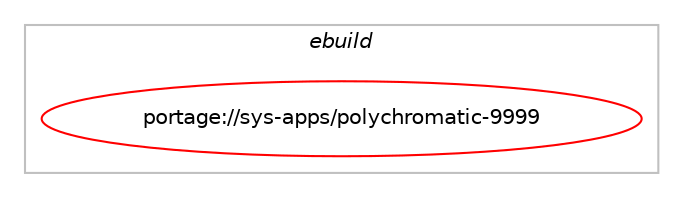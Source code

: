 digraph prolog {

# *************
# Graph options
# *************

newrank=true;
concentrate=true;
compound=true;
graph [rankdir=LR,fontname=Helvetica,fontsize=10,ranksep=1.5];#, ranksep=2.5, nodesep=0.2];
edge  [arrowhead=vee];
node  [fontname=Helvetica,fontsize=10];

# **********
# The ebuild
# **********

subgraph cluster_leftcol {
color=gray;
label=<<i>ebuild</i>>;
id [label="portage://sys-apps/polychromatic-9999", color=red, width=4, href="../sys-apps/polychromatic-9999.svg"];
}

# ****************
# The dependencies
# ****************

subgraph cluster_midcol {
color=gray;
label=<<i>dependencies</i>>;
subgraph cluster_compile {
fillcolor="#eeeeee";
style=filled;
label=<<i>compile</i>>;
}
subgraph cluster_compileandrun {
fillcolor="#eeeeee";
style=filled;
label=<<i>compile and run</i>>;
}
subgraph cluster_run {
fillcolor="#eeeeee";
style=filled;
label=<<i>run</i>>;
# *** BEGIN UNKNOWN DEPENDENCY TYPE (TODO) ***
# id -> equal(use_conditional_group(positive,python_single_target_python3_10,portage://sys-apps/polychromatic-9999,[package_dependency(portage://sys-apps/polychromatic-9999,run,no,dev-lang,python,none,[,,],[slot(3.10)],[])]))
# *** END UNKNOWN DEPENDENCY TYPE (TODO) ***

# *** BEGIN UNKNOWN DEPENDENCY TYPE (TODO) ***
# id -> equal(use_conditional_group(positive,python_single_target_python3_10,portage://sys-apps/polychromatic-9999,[package_dependency(portage://sys-apps/polychromatic-9999,run,no,dev-python,PyQt6-WebEngine,none,[,,],[],[use(enable(python_targets_python3_10),negative)]),package_dependency(portage://sys-apps/polychromatic-9999,run,no,dev-python,PyQt6,none,[,,],[],[use(enable(svg),none),use(enable(python_targets_python3_10),negative)]),package_dependency(portage://sys-apps/polychromatic-9999,run,no,dev-python,colorama,none,[,,],[],[use(enable(python_targets_python3_10),negative)]),package_dependency(portage://sys-apps/polychromatic-9999,run,no,dev-python,colour,none,[,,],[],[use(enable(python_targets_python3_10),negative)]),package_dependency(portage://sys-apps/polychromatic-9999,run,no,dev-python,distro,none,[,,],[],[use(enable(python_targets_python3_10),negative)]),package_dependency(portage://sys-apps/polychromatic-9999,run,no,dev-python,pygobject,none,[,,],[slot(3)],[use(enable(python_targets_python3_10),negative)]),package_dependency(portage://sys-apps/polychromatic-9999,run,no,dev-python,requests,none,[,,],[],[use(enable(python_targets_python3_10),negative)]),package_dependency(portage://sys-apps/polychromatic-9999,run,no,dev-python,setproctitle,none,[,,],[],[use(enable(python_targets_python3_10),negative)]),package_dependency(portage://sys-apps/polychromatic-9999,run,no,sys-apps,openrazer,none,[,,],[],[use(enable(client),none),use(enable(python_targets_python3_10),negative)])]))
# *** END UNKNOWN DEPENDENCY TYPE (TODO) ***

# *** BEGIN UNKNOWN DEPENDENCY TYPE (TODO) ***
# id -> equal(use_conditional_group(positive,python_single_target_python3_11,portage://sys-apps/polychromatic-9999,[package_dependency(portage://sys-apps/polychromatic-9999,run,no,dev-lang,python,none,[,,],[slot(3.11)],[])]))
# *** END UNKNOWN DEPENDENCY TYPE (TODO) ***

# *** BEGIN UNKNOWN DEPENDENCY TYPE (TODO) ***
# id -> equal(use_conditional_group(positive,python_single_target_python3_11,portage://sys-apps/polychromatic-9999,[package_dependency(portage://sys-apps/polychromatic-9999,run,no,dev-python,PyQt6-WebEngine,none,[,,],[],[use(enable(python_targets_python3_11),negative)]),package_dependency(portage://sys-apps/polychromatic-9999,run,no,dev-python,PyQt6,none,[,,],[],[use(enable(svg),none),use(enable(python_targets_python3_11),negative)]),package_dependency(portage://sys-apps/polychromatic-9999,run,no,dev-python,colorama,none,[,,],[],[use(enable(python_targets_python3_11),negative)]),package_dependency(portage://sys-apps/polychromatic-9999,run,no,dev-python,colour,none,[,,],[],[use(enable(python_targets_python3_11),negative)]),package_dependency(portage://sys-apps/polychromatic-9999,run,no,dev-python,distro,none,[,,],[],[use(enable(python_targets_python3_11),negative)]),package_dependency(portage://sys-apps/polychromatic-9999,run,no,dev-python,pygobject,none,[,,],[slot(3)],[use(enable(python_targets_python3_11),negative)]),package_dependency(portage://sys-apps/polychromatic-9999,run,no,dev-python,requests,none,[,,],[],[use(enable(python_targets_python3_11),negative)]),package_dependency(portage://sys-apps/polychromatic-9999,run,no,dev-python,setproctitle,none,[,,],[],[use(enable(python_targets_python3_11),negative)]),package_dependency(portage://sys-apps/polychromatic-9999,run,no,sys-apps,openrazer,none,[,,],[],[use(enable(client),none),use(enable(python_targets_python3_11),negative)])]))
# *** END UNKNOWN DEPENDENCY TYPE (TODO) ***

# *** BEGIN UNKNOWN DEPENDENCY TYPE (TODO) ***
# id -> equal(use_conditional_group(positive,python_single_target_python3_12,portage://sys-apps/polychromatic-9999,[package_dependency(portage://sys-apps/polychromatic-9999,run,no,dev-lang,python,none,[,,],[slot(3.12)],[])]))
# *** END UNKNOWN DEPENDENCY TYPE (TODO) ***

# *** BEGIN UNKNOWN DEPENDENCY TYPE (TODO) ***
# id -> equal(use_conditional_group(positive,python_single_target_python3_12,portage://sys-apps/polychromatic-9999,[package_dependency(portage://sys-apps/polychromatic-9999,run,no,dev-python,PyQt6-WebEngine,none,[,,],[],[use(enable(python_targets_python3_12),negative)]),package_dependency(portage://sys-apps/polychromatic-9999,run,no,dev-python,PyQt6,none,[,,],[],[use(enable(svg),none),use(enable(python_targets_python3_12),negative)]),package_dependency(portage://sys-apps/polychromatic-9999,run,no,dev-python,colorama,none,[,,],[],[use(enable(python_targets_python3_12),negative)]),package_dependency(portage://sys-apps/polychromatic-9999,run,no,dev-python,colour,none,[,,],[],[use(enable(python_targets_python3_12),negative)]),package_dependency(portage://sys-apps/polychromatic-9999,run,no,dev-python,distro,none,[,,],[],[use(enable(python_targets_python3_12),negative)]),package_dependency(portage://sys-apps/polychromatic-9999,run,no,dev-python,pygobject,none,[,,],[slot(3)],[use(enable(python_targets_python3_12),negative)]),package_dependency(portage://sys-apps/polychromatic-9999,run,no,dev-python,requests,none,[,,],[],[use(enable(python_targets_python3_12),negative)]),package_dependency(portage://sys-apps/polychromatic-9999,run,no,dev-python,setproctitle,none,[,,],[],[use(enable(python_targets_python3_12),negative)]),package_dependency(portage://sys-apps/polychromatic-9999,run,no,sys-apps,openrazer,none,[,,],[],[use(enable(client),none),use(enable(python_targets_python3_12),negative)])]))
# *** END UNKNOWN DEPENDENCY TYPE (TODO) ***

# *** BEGIN UNKNOWN DEPENDENCY TYPE (TODO) ***
# id -> equal(package_dependency(portage://sys-apps/polychromatic-9999,run,no,x11-libs,gtk+,greaterequal,[3.20,,,3.20],[slot(3)],[use(enable(introspection),none)]))
# *** END UNKNOWN DEPENDENCY TYPE (TODO) ***

}
}

# **************
# The candidates
# **************

subgraph cluster_choices {
rank=same;
color=gray;
label=<<i>candidates</i>>;

}

}
